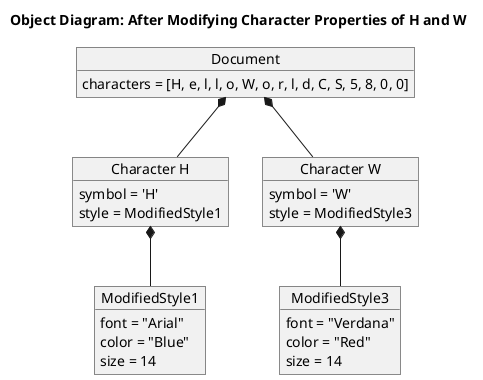 @startuml
title Object Diagram: After Modifying Character Properties of H and W

object "Document" as doc {
    characters = [H, e, l, l, o, W, o, r, l, d, C, S, 5, 8, 0, 0]
}

object "Character H" as charH {
    symbol = 'H'
    style = ModifiedStyle1
}

object "ModifiedStyle1" as modStyle1 {
    font = "Arial"
    color = "Blue"
    size = 14
}

object "Character W" as charW {
    symbol = 'W'
    style = ModifiedStyle3
}

object "ModifiedStyle3" as modStyle3 {
    font = "Verdana"
    color = "Red"
    size = 14
}

doc *-- charH
charH *-- modStyle1
doc *-- charW
charW *-- modStyle3

@enduml

